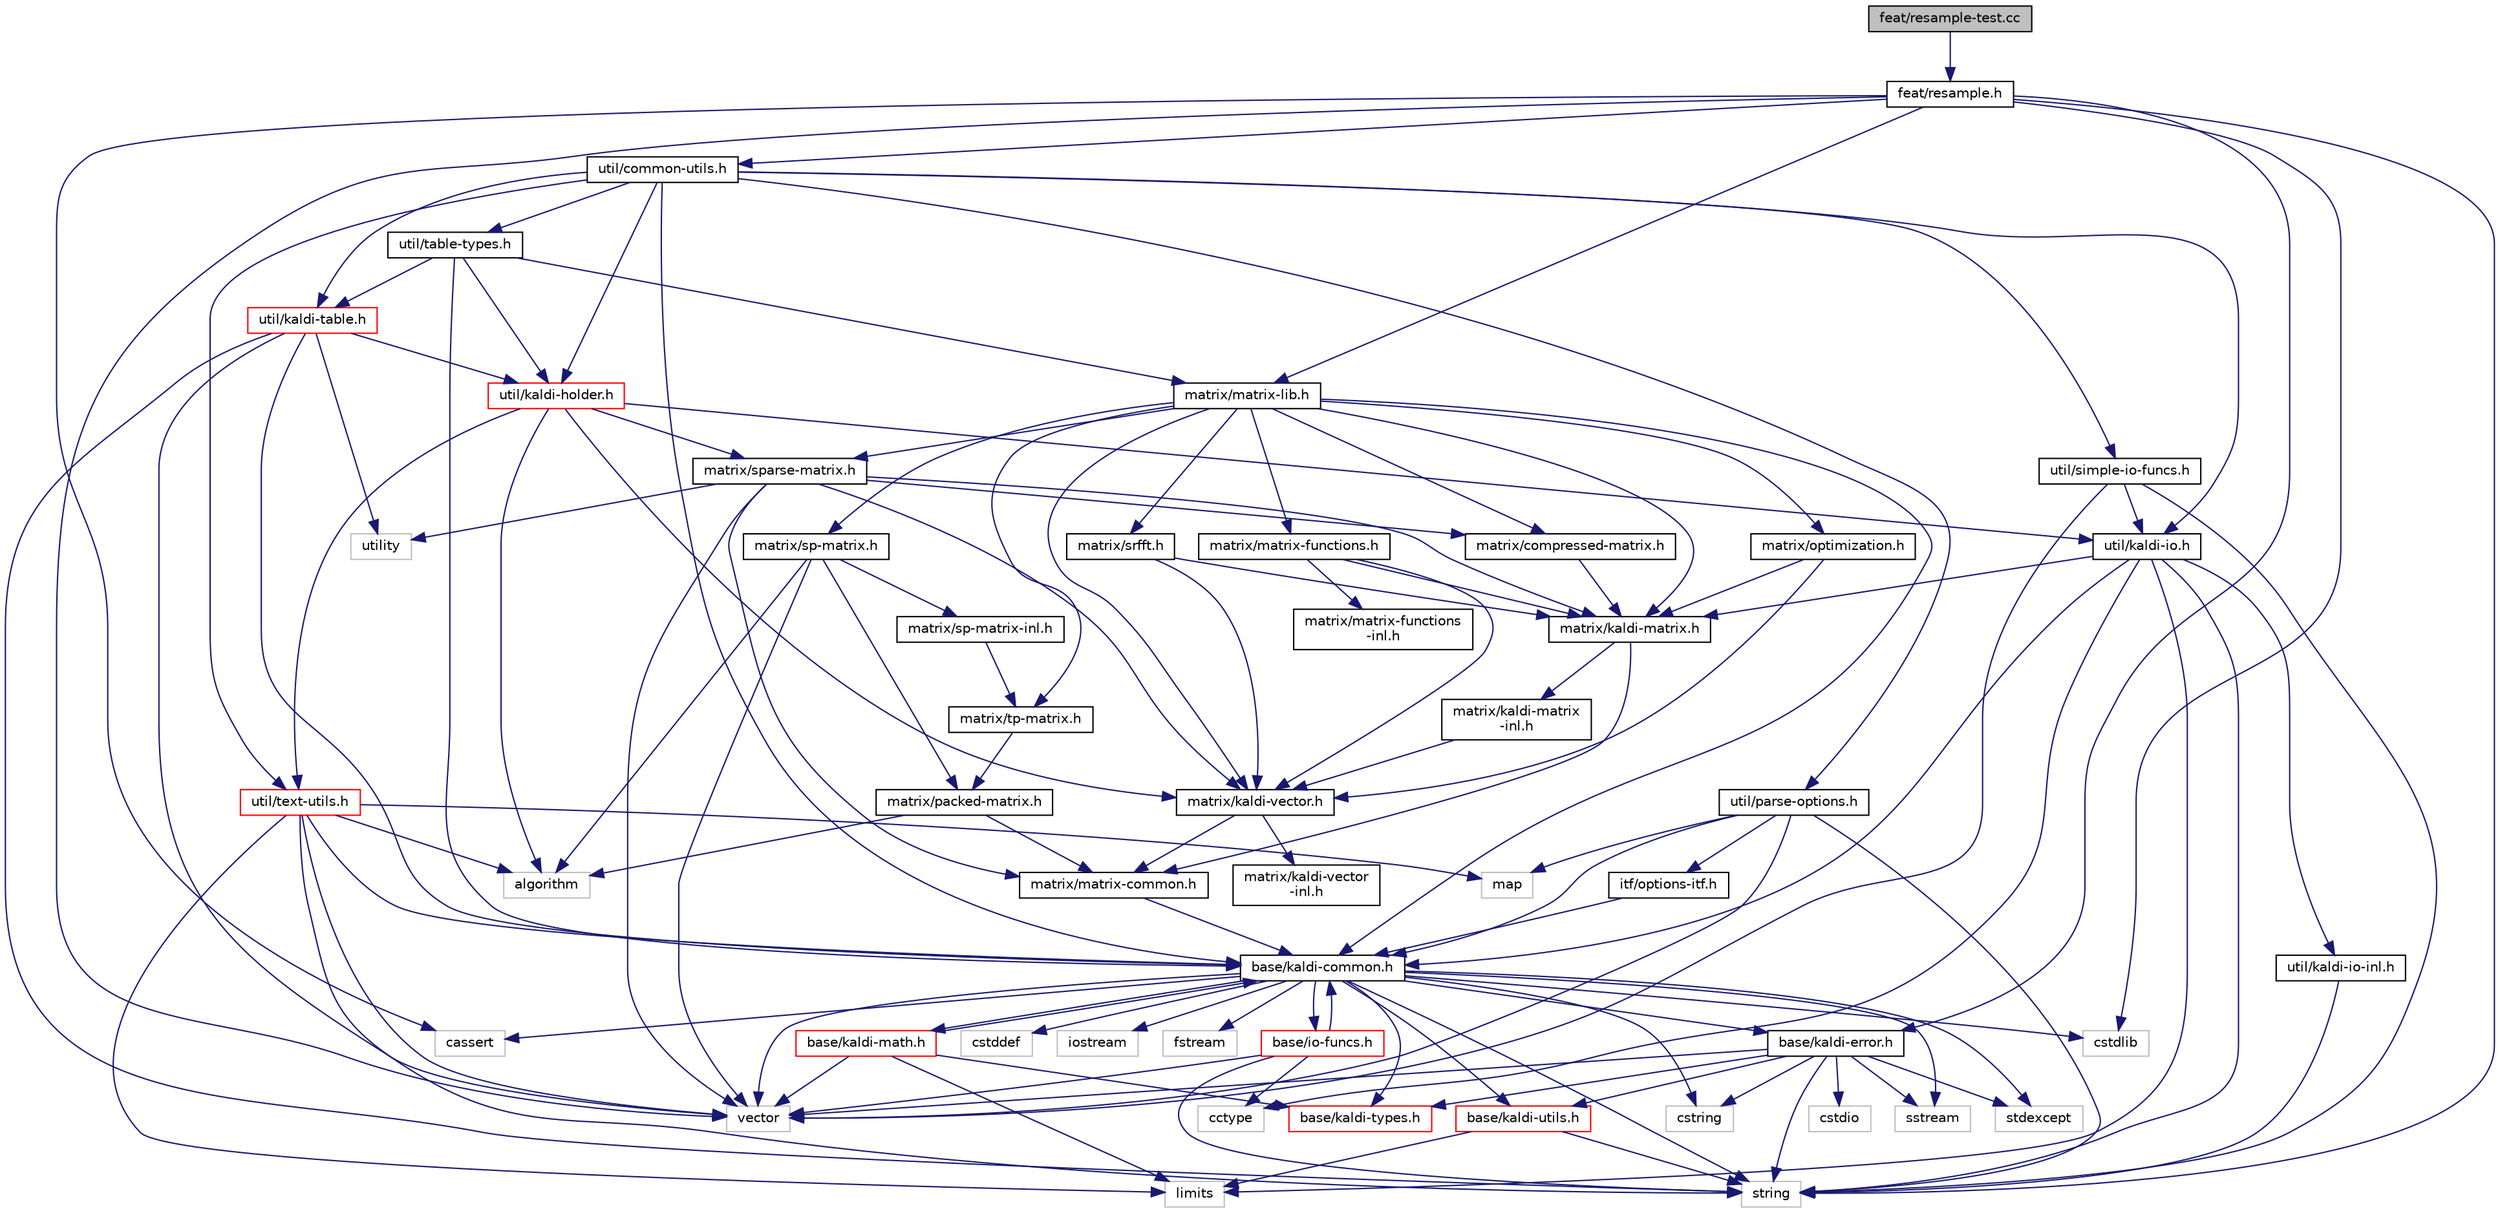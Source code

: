 digraph "feat/resample-test.cc"
{
  edge [fontname="Helvetica",fontsize="10",labelfontname="Helvetica",labelfontsize="10"];
  node [fontname="Helvetica",fontsize="10",shape=record];
  Node0 [label="feat/resample-test.cc",height=0.2,width=0.4,color="black", fillcolor="grey75", style="filled", fontcolor="black"];
  Node0 -> Node1 [color="midnightblue",fontsize="10",style="solid",fontname="Helvetica"];
  Node1 [label="feat/resample.h",height=0.2,width=0.4,color="black", fillcolor="white", style="filled",URL="$resample_8h.html",tooltip="] "];
  Node1 -> Node2 [color="midnightblue",fontsize="10",style="solid",fontname="Helvetica"];
  Node2 [label="cassert",height=0.2,width=0.4,color="grey75", fillcolor="white", style="filled"];
  Node1 -> Node3 [color="midnightblue",fontsize="10",style="solid",fontname="Helvetica"];
  Node3 [label="cstdlib",height=0.2,width=0.4,color="grey75", fillcolor="white", style="filled"];
  Node1 -> Node4 [color="midnightblue",fontsize="10",style="solid",fontname="Helvetica"];
  Node4 [label="string",height=0.2,width=0.4,color="grey75", fillcolor="white", style="filled"];
  Node1 -> Node5 [color="midnightblue",fontsize="10",style="solid",fontname="Helvetica"];
  Node5 [label="vector",height=0.2,width=0.4,color="grey75", fillcolor="white", style="filled"];
  Node1 -> Node6 [color="midnightblue",fontsize="10",style="solid",fontname="Helvetica"];
  Node6 [label="matrix/matrix-lib.h",height=0.2,width=0.4,color="black", fillcolor="white", style="filled",URL="$matrix-lib_8h.html"];
  Node6 -> Node7 [color="midnightblue",fontsize="10",style="solid",fontname="Helvetica"];
  Node7 [label="base/kaldi-common.h",height=0.2,width=0.4,color="black", fillcolor="white", style="filled",URL="$kaldi-common_8h.html"];
  Node7 -> Node8 [color="midnightblue",fontsize="10",style="solid",fontname="Helvetica"];
  Node8 [label="cstddef",height=0.2,width=0.4,color="grey75", fillcolor="white", style="filled"];
  Node7 -> Node3 [color="midnightblue",fontsize="10",style="solid",fontname="Helvetica"];
  Node7 -> Node9 [color="midnightblue",fontsize="10",style="solid",fontname="Helvetica"];
  Node9 [label="cstring",height=0.2,width=0.4,color="grey75", fillcolor="white", style="filled"];
  Node7 -> Node4 [color="midnightblue",fontsize="10",style="solid",fontname="Helvetica"];
  Node7 -> Node10 [color="midnightblue",fontsize="10",style="solid",fontname="Helvetica"];
  Node10 [label="sstream",height=0.2,width=0.4,color="grey75", fillcolor="white", style="filled"];
  Node7 -> Node11 [color="midnightblue",fontsize="10",style="solid",fontname="Helvetica"];
  Node11 [label="stdexcept",height=0.2,width=0.4,color="grey75", fillcolor="white", style="filled"];
  Node7 -> Node2 [color="midnightblue",fontsize="10",style="solid",fontname="Helvetica"];
  Node7 -> Node5 [color="midnightblue",fontsize="10",style="solid",fontname="Helvetica"];
  Node7 -> Node12 [color="midnightblue",fontsize="10",style="solid",fontname="Helvetica"];
  Node12 [label="iostream",height=0.2,width=0.4,color="grey75", fillcolor="white", style="filled"];
  Node7 -> Node13 [color="midnightblue",fontsize="10",style="solid",fontname="Helvetica"];
  Node13 [label="fstream",height=0.2,width=0.4,color="grey75", fillcolor="white", style="filled"];
  Node7 -> Node14 [color="midnightblue",fontsize="10",style="solid",fontname="Helvetica"];
  Node14 [label="base/kaldi-utils.h",height=0.2,width=0.4,color="red", fillcolor="white", style="filled",URL="$kaldi-utils_8h.html"];
  Node14 -> Node16 [color="midnightblue",fontsize="10",style="solid",fontname="Helvetica"];
  Node16 [label="limits",height=0.2,width=0.4,color="grey75", fillcolor="white", style="filled"];
  Node14 -> Node4 [color="midnightblue",fontsize="10",style="solid",fontname="Helvetica"];
  Node7 -> Node17 [color="midnightblue",fontsize="10",style="solid",fontname="Helvetica"];
  Node17 [label="base/kaldi-error.h",height=0.2,width=0.4,color="black", fillcolor="white", style="filled",URL="$kaldi-error_8h.html"];
  Node17 -> Node18 [color="midnightblue",fontsize="10",style="solid",fontname="Helvetica"];
  Node18 [label="cstdio",height=0.2,width=0.4,color="grey75", fillcolor="white", style="filled"];
  Node17 -> Node9 [color="midnightblue",fontsize="10",style="solid",fontname="Helvetica"];
  Node17 -> Node10 [color="midnightblue",fontsize="10",style="solid",fontname="Helvetica"];
  Node17 -> Node11 [color="midnightblue",fontsize="10",style="solid",fontname="Helvetica"];
  Node17 -> Node4 [color="midnightblue",fontsize="10",style="solid",fontname="Helvetica"];
  Node17 -> Node5 [color="midnightblue",fontsize="10",style="solid",fontname="Helvetica"];
  Node17 -> Node19 [color="midnightblue",fontsize="10",style="solid",fontname="Helvetica"];
  Node19 [label="base/kaldi-types.h",height=0.2,width=0.4,color="red", fillcolor="white", style="filled",URL="$kaldi-types_8h.html"];
  Node17 -> Node14 [color="midnightblue",fontsize="10",style="solid",fontname="Helvetica"];
  Node7 -> Node19 [color="midnightblue",fontsize="10",style="solid",fontname="Helvetica"];
  Node7 -> Node22 [color="midnightblue",fontsize="10",style="solid",fontname="Helvetica"];
  Node22 [label="base/io-funcs.h",height=0.2,width=0.4,color="red", fillcolor="white", style="filled",URL="$io-funcs_8h.html"];
  Node22 -> Node23 [color="midnightblue",fontsize="10",style="solid",fontname="Helvetica"];
  Node23 [label="cctype",height=0.2,width=0.4,color="grey75", fillcolor="white", style="filled"];
  Node22 -> Node5 [color="midnightblue",fontsize="10",style="solid",fontname="Helvetica"];
  Node22 -> Node4 [color="midnightblue",fontsize="10",style="solid",fontname="Helvetica"];
  Node22 -> Node7 [color="midnightblue",fontsize="10",style="solid",fontname="Helvetica"];
  Node7 -> Node25 [color="midnightblue",fontsize="10",style="solid",fontname="Helvetica"];
  Node25 [label="base/kaldi-math.h",height=0.2,width=0.4,color="red", fillcolor="white", style="filled",URL="$kaldi-math_8h.html"];
  Node25 -> Node16 [color="midnightblue",fontsize="10",style="solid",fontname="Helvetica"];
  Node25 -> Node5 [color="midnightblue",fontsize="10",style="solid",fontname="Helvetica"];
  Node25 -> Node19 [color="midnightblue",fontsize="10",style="solid",fontname="Helvetica"];
  Node25 -> Node7 [color="midnightblue",fontsize="10",style="solid",fontname="Helvetica"];
  Node6 -> Node27 [color="midnightblue",fontsize="10",style="solid",fontname="Helvetica"];
  Node27 [label="matrix/kaldi-vector.h",height=0.2,width=0.4,color="black", fillcolor="white", style="filled",URL="$kaldi-vector_8h.html"];
  Node27 -> Node28 [color="midnightblue",fontsize="10",style="solid",fontname="Helvetica"];
  Node28 [label="matrix/matrix-common.h",height=0.2,width=0.4,color="black", fillcolor="white", style="filled",URL="$matrix-common_8h.html"];
  Node28 -> Node7 [color="midnightblue",fontsize="10",style="solid",fontname="Helvetica"];
  Node27 -> Node29 [color="midnightblue",fontsize="10",style="solid",fontname="Helvetica"];
  Node29 [label="matrix/kaldi-vector\l-inl.h",height=0.2,width=0.4,color="black", fillcolor="white", style="filled",URL="$kaldi-vector-inl_8h.html"];
  Node6 -> Node30 [color="midnightblue",fontsize="10",style="solid",fontname="Helvetica"];
  Node30 [label="matrix/kaldi-matrix.h",height=0.2,width=0.4,color="black", fillcolor="white", style="filled",URL="$kaldi-matrix_8h.html"];
  Node30 -> Node28 [color="midnightblue",fontsize="10",style="solid",fontname="Helvetica"];
  Node30 -> Node31 [color="midnightblue",fontsize="10",style="solid",fontname="Helvetica"];
  Node31 [label="matrix/kaldi-matrix\l-inl.h",height=0.2,width=0.4,color="black", fillcolor="white", style="filled",URL="$kaldi-matrix-inl_8h.html"];
  Node31 -> Node27 [color="midnightblue",fontsize="10",style="solid",fontname="Helvetica"];
  Node6 -> Node32 [color="midnightblue",fontsize="10",style="solid",fontname="Helvetica"];
  Node32 [label="matrix/sp-matrix.h",height=0.2,width=0.4,color="black", fillcolor="white", style="filled",URL="$sp-matrix_8h.html"];
  Node32 -> Node33 [color="midnightblue",fontsize="10",style="solid",fontname="Helvetica"];
  Node33 [label="algorithm",height=0.2,width=0.4,color="grey75", fillcolor="white", style="filled"];
  Node32 -> Node5 [color="midnightblue",fontsize="10",style="solid",fontname="Helvetica"];
  Node32 -> Node34 [color="midnightblue",fontsize="10",style="solid",fontname="Helvetica"];
  Node34 [label="matrix/packed-matrix.h",height=0.2,width=0.4,color="black", fillcolor="white", style="filled",URL="$packed-matrix_8h.html"];
  Node34 -> Node28 [color="midnightblue",fontsize="10",style="solid",fontname="Helvetica"];
  Node34 -> Node33 [color="midnightblue",fontsize="10",style="solid",fontname="Helvetica"];
  Node32 -> Node35 [color="midnightblue",fontsize="10",style="solid",fontname="Helvetica"];
  Node35 [label="matrix/sp-matrix-inl.h",height=0.2,width=0.4,color="black", fillcolor="white", style="filled",URL="$sp-matrix-inl_8h.html"];
  Node35 -> Node36 [color="midnightblue",fontsize="10",style="solid",fontname="Helvetica"];
  Node36 [label="matrix/tp-matrix.h",height=0.2,width=0.4,color="black", fillcolor="white", style="filled",URL="$tp-matrix_8h.html"];
  Node36 -> Node34 [color="midnightblue",fontsize="10",style="solid",fontname="Helvetica"];
  Node6 -> Node36 [color="midnightblue",fontsize="10",style="solid",fontname="Helvetica"];
  Node6 -> Node37 [color="midnightblue",fontsize="10",style="solid",fontname="Helvetica"];
  Node37 [label="matrix/matrix-functions.h",height=0.2,width=0.4,color="black", fillcolor="white", style="filled",URL="$matrix-functions_8h.html"];
  Node37 -> Node27 [color="midnightblue",fontsize="10",style="solid",fontname="Helvetica"];
  Node37 -> Node30 [color="midnightblue",fontsize="10",style="solid",fontname="Helvetica"];
  Node37 -> Node38 [color="midnightblue",fontsize="10",style="solid",fontname="Helvetica"];
  Node38 [label="matrix/matrix-functions\l-inl.h",height=0.2,width=0.4,color="black", fillcolor="white", style="filled",URL="$matrix-functions-inl_8h.html"];
  Node6 -> Node39 [color="midnightblue",fontsize="10",style="solid",fontname="Helvetica"];
  Node39 [label="matrix/srfft.h",height=0.2,width=0.4,color="black", fillcolor="white", style="filled",URL="$srfft_8h.html"];
  Node39 -> Node27 [color="midnightblue",fontsize="10",style="solid",fontname="Helvetica"];
  Node39 -> Node30 [color="midnightblue",fontsize="10",style="solid",fontname="Helvetica"];
  Node6 -> Node40 [color="midnightblue",fontsize="10",style="solid",fontname="Helvetica"];
  Node40 [label="matrix/compressed-matrix.h",height=0.2,width=0.4,color="black", fillcolor="white", style="filled",URL="$compressed-matrix_8h.html"];
  Node40 -> Node30 [color="midnightblue",fontsize="10",style="solid",fontname="Helvetica"];
  Node6 -> Node41 [color="midnightblue",fontsize="10",style="solid",fontname="Helvetica"];
  Node41 [label="matrix/sparse-matrix.h",height=0.2,width=0.4,color="black", fillcolor="white", style="filled",URL="$sparse-matrix_8h.html"];
  Node41 -> Node42 [color="midnightblue",fontsize="10",style="solid",fontname="Helvetica"];
  Node42 [label="utility",height=0.2,width=0.4,color="grey75", fillcolor="white", style="filled"];
  Node41 -> Node5 [color="midnightblue",fontsize="10",style="solid",fontname="Helvetica"];
  Node41 -> Node28 [color="midnightblue",fontsize="10",style="solid",fontname="Helvetica"];
  Node41 -> Node30 [color="midnightblue",fontsize="10",style="solid",fontname="Helvetica"];
  Node41 -> Node27 [color="midnightblue",fontsize="10",style="solid",fontname="Helvetica"];
  Node41 -> Node40 [color="midnightblue",fontsize="10",style="solid",fontname="Helvetica"];
  Node6 -> Node43 [color="midnightblue",fontsize="10",style="solid",fontname="Helvetica"];
  Node43 [label="matrix/optimization.h",height=0.2,width=0.4,color="black", fillcolor="white", style="filled",URL="$optimization_8h.html"];
  Node43 -> Node27 [color="midnightblue",fontsize="10",style="solid",fontname="Helvetica"];
  Node43 -> Node30 [color="midnightblue",fontsize="10",style="solid",fontname="Helvetica"];
  Node1 -> Node44 [color="midnightblue",fontsize="10",style="solid",fontname="Helvetica"];
  Node44 [label="util/common-utils.h",height=0.2,width=0.4,color="black", fillcolor="white", style="filled",URL="$common-utils_8h.html"];
  Node44 -> Node7 [color="midnightblue",fontsize="10",style="solid",fontname="Helvetica"];
  Node44 -> Node45 [color="midnightblue",fontsize="10",style="solid",fontname="Helvetica"];
  Node45 [label="util/parse-options.h",height=0.2,width=0.4,color="black", fillcolor="white", style="filled",URL="$parse-options_8h.html"];
  Node45 -> Node46 [color="midnightblue",fontsize="10",style="solid",fontname="Helvetica"];
  Node46 [label="map",height=0.2,width=0.4,color="grey75", fillcolor="white", style="filled"];
  Node45 -> Node4 [color="midnightblue",fontsize="10",style="solid",fontname="Helvetica"];
  Node45 -> Node5 [color="midnightblue",fontsize="10",style="solid",fontname="Helvetica"];
  Node45 -> Node7 [color="midnightblue",fontsize="10",style="solid",fontname="Helvetica"];
  Node45 -> Node47 [color="midnightblue",fontsize="10",style="solid",fontname="Helvetica"];
  Node47 [label="itf/options-itf.h",height=0.2,width=0.4,color="black", fillcolor="white", style="filled",URL="$options-itf_8h.html"];
  Node47 -> Node7 [color="midnightblue",fontsize="10",style="solid",fontname="Helvetica"];
  Node44 -> Node48 [color="midnightblue",fontsize="10",style="solid",fontname="Helvetica"];
  Node48 [label="util/kaldi-io.h",height=0.2,width=0.4,color="black", fillcolor="white", style="filled",URL="$kaldi-io_8h.html"];
  Node48 -> Node23 [color="midnightblue",fontsize="10",style="solid",fontname="Helvetica"];
  Node48 -> Node16 [color="midnightblue",fontsize="10",style="solid",fontname="Helvetica"];
  Node48 -> Node4 [color="midnightblue",fontsize="10",style="solid",fontname="Helvetica"];
  Node48 -> Node7 [color="midnightblue",fontsize="10",style="solid",fontname="Helvetica"];
  Node48 -> Node30 [color="midnightblue",fontsize="10",style="solid",fontname="Helvetica"];
  Node48 -> Node49 [color="midnightblue",fontsize="10",style="solid",fontname="Helvetica"];
  Node49 [label="util/kaldi-io-inl.h",height=0.2,width=0.4,color="black", fillcolor="white", style="filled",URL="$kaldi-io-inl_8h.html"];
  Node49 -> Node4 [color="midnightblue",fontsize="10",style="solid",fontname="Helvetica"];
  Node44 -> Node50 [color="midnightblue",fontsize="10",style="solid",fontname="Helvetica"];
  Node50 [label="util/simple-io-funcs.h",height=0.2,width=0.4,color="black", fillcolor="white", style="filled",URL="$simple-io-funcs_8h.html"];
  Node50 -> Node4 [color="midnightblue",fontsize="10",style="solid",fontname="Helvetica"];
  Node50 -> Node5 [color="midnightblue",fontsize="10",style="solid",fontname="Helvetica"];
  Node50 -> Node48 [color="midnightblue",fontsize="10",style="solid",fontname="Helvetica"];
  Node44 -> Node51 [color="midnightblue",fontsize="10",style="solid",fontname="Helvetica"];
  Node51 [label="util/kaldi-holder.h",height=0.2,width=0.4,color="red", fillcolor="white", style="filled",URL="$kaldi-holder_8h.html"];
  Node51 -> Node33 [color="midnightblue",fontsize="10",style="solid",fontname="Helvetica"];
  Node51 -> Node48 [color="midnightblue",fontsize="10",style="solid",fontname="Helvetica"];
  Node51 -> Node52 [color="midnightblue",fontsize="10",style="solid",fontname="Helvetica"];
  Node52 [label="util/text-utils.h",height=0.2,width=0.4,color="red", fillcolor="white", style="filled",URL="$text-utils_8h.html"];
  Node52 -> Node4 [color="midnightblue",fontsize="10",style="solid",fontname="Helvetica"];
  Node52 -> Node33 [color="midnightblue",fontsize="10",style="solid",fontname="Helvetica"];
  Node52 -> Node46 [color="midnightblue",fontsize="10",style="solid",fontname="Helvetica"];
  Node52 -> Node5 [color="midnightblue",fontsize="10",style="solid",fontname="Helvetica"];
  Node52 -> Node16 [color="midnightblue",fontsize="10",style="solid",fontname="Helvetica"];
  Node52 -> Node7 [color="midnightblue",fontsize="10",style="solid",fontname="Helvetica"];
  Node51 -> Node27 [color="midnightblue",fontsize="10",style="solid",fontname="Helvetica"];
  Node51 -> Node41 [color="midnightblue",fontsize="10",style="solid",fontname="Helvetica"];
  Node44 -> Node56 [color="midnightblue",fontsize="10",style="solid",fontname="Helvetica"];
  Node56 [label="util/kaldi-table.h",height=0.2,width=0.4,color="red", fillcolor="white", style="filled",URL="$kaldi-table_8h.html"];
  Node56 -> Node4 [color="midnightblue",fontsize="10",style="solid",fontname="Helvetica"];
  Node56 -> Node5 [color="midnightblue",fontsize="10",style="solid",fontname="Helvetica"];
  Node56 -> Node42 [color="midnightblue",fontsize="10",style="solid",fontname="Helvetica"];
  Node56 -> Node7 [color="midnightblue",fontsize="10",style="solid",fontname="Helvetica"];
  Node56 -> Node51 [color="midnightblue",fontsize="10",style="solid",fontname="Helvetica"];
  Node44 -> Node65 [color="midnightblue",fontsize="10",style="solid",fontname="Helvetica"];
  Node65 [label="util/table-types.h",height=0.2,width=0.4,color="black", fillcolor="white", style="filled",URL="$table-types_8h.html"];
  Node65 -> Node7 [color="midnightblue",fontsize="10",style="solid",fontname="Helvetica"];
  Node65 -> Node56 [color="midnightblue",fontsize="10",style="solid",fontname="Helvetica"];
  Node65 -> Node51 [color="midnightblue",fontsize="10",style="solid",fontname="Helvetica"];
  Node65 -> Node6 [color="midnightblue",fontsize="10",style="solid",fontname="Helvetica"];
  Node44 -> Node52 [color="midnightblue",fontsize="10",style="solid",fontname="Helvetica"];
  Node1 -> Node17 [color="midnightblue",fontsize="10",style="solid",fontname="Helvetica"];
}
